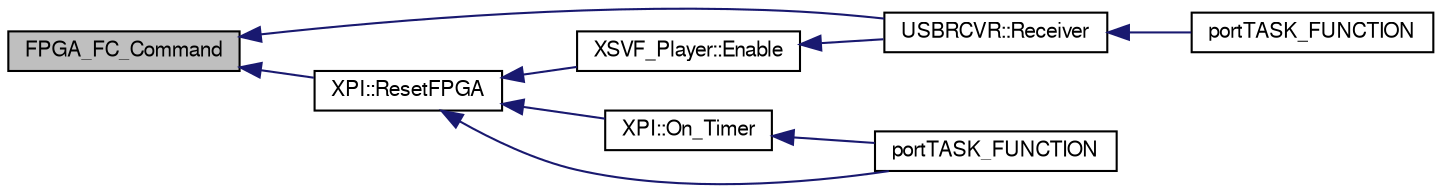digraph G
{
  bgcolor="transparent";
  edge [fontname="FreeSans",fontsize=10,labelfontname="FreeSans",labelfontsize=10];
  node [fontname="FreeSans",fontsize=10,shape=record];
  rankdir=LR;
  Node1 [label="FPGA_FC_Command",height=0.2,width=0.4,color="black", fillcolor="grey75", style="filled" fontcolor="black"];
  Node1 -> Node2 [dir=back,color="midnightblue",fontsize=10,style="solid",fontname="FreeSans"];
  Node2 [label="USBRCVR::Receiver",height=0.2,width=0.4,color="black",URL="$class_u_s_b_r_c_v_r.html#f8361a896588ddbb643a4b79b59129b5"];
  Node2 -> Node3 [dir=back,color="midnightblue",fontsize=10,style="solid",fontname="FreeSans"];
  Node3 [label="portTASK_FUNCTION",height=0.2,width=0.4,color="black",URL="$usb_tasks_8cpp.html#bf532eb4d4d55d51477ea9534ab711ca"];
  Node1 -> Node4 [dir=back,color="midnightblue",fontsize=10,style="solid",fontname="FreeSans"];
  Node4 [label="XPI::ResetFPGA",height=0.2,width=0.4,color="black",URL="$class_x_p_i.html#5c51dda2c789ed0f0eec401f80d92c31"];
  Node4 -> Node5 [dir=back,color="midnightblue",fontsize=10,style="solid",fontname="FreeSans"];
  Node5 [label="XSVF_Player::Enable",height=0.2,width=0.4,color="black",URL="$class_x_s_v_f___player.html#ab49a062790f0a95e08d6f246b2a71b4"];
  Node5 -> Node2 [dir=back,color="midnightblue",fontsize=10,style="solid",fontname="FreeSans"];
  Node4 -> Node6 [dir=back,color="midnightblue",fontsize=10,style="solid",fontname="FreeSans"];
  Node6 [label="XPI::On_Timer",height=0.2,width=0.4,color="black",URL="$class_x_p_i.html#efca43b014ac7287f1ee782a2db45682"];
  Node6 -> Node7 [dir=back,color="midnightblue",fontsize=10,style="solid",fontname="FreeSans"];
  Node7 [label="portTASK_FUNCTION",height=0.2,width=0.4,color="black",URL="$sam7xpud_8cpp.html#53afc651bc94988b4b1644f21f16b515"];
  Node4 -> Node7 [dir=back,color="midnightblue",fontsize=10,style="solid",fontname="FreeSans"];
}
